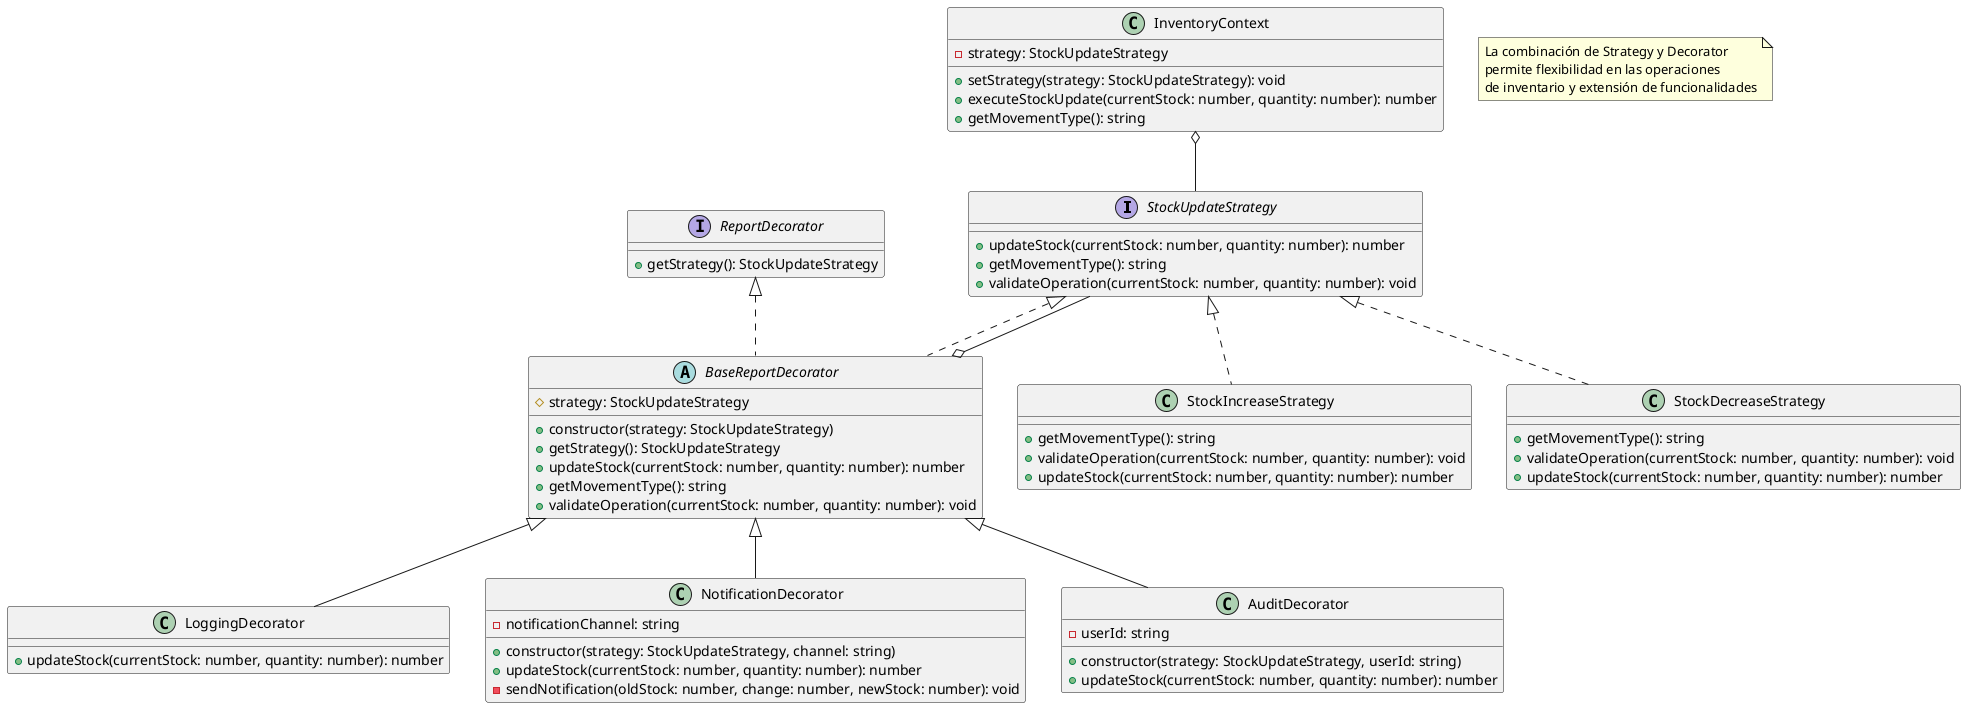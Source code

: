 @startuml Combined Implementation

' Strategy Pattern
interface StockUpdateStrategy {
  +updateStock(currentStock: number, quantity: number): number
  +getMovementType(): string
  +validateOperation(currentStock: number, quantity: number): void
}

class StockIncreaseStrategy {
  +getMovementType(): string
  +validateOperation(currentStock: number, quantity: number): void
  +updateStock(currentStock: number, quantity: number): number
}

class StockDecreaseStrategy {
  +getMovementType(): string
  +validateOperation(currentStock: number, quantity: number): void
  +updateStock(currentStock: number, quantity: number): number
}

class InventoryContext {
  -strategy: StockUpdateStrategy
  +setStrategy(strategy: StockUpdateStrategy): void
  +executeStockUpdate(currentStock: number, quantity: number): number
  +getMovementType(): string
}

' Decorator Pattern
interface ReportDecorator {
  +getStrategy(): StockUpdateStrategy
}

abstract class BaseReportDecorator {
  #strategy: StockUpdateStrategy
  +constructor(strategy: StockUpdateStrategy)
  +getStrategy(): StockUpdateStrategy
  +updateStock(currentStock: number, quantity: number): number
  +getMovementType(): string
  +validateOperation(currentStock: number, quantity: number): void
}

class LoggingDecorator {
  +updateStock(currentStock: number, quantity: number): number
}

class NotificationDecorator {
  -notificationChannel: string
  +constructor(strategy: StockUpdateStrategy, channel: string)
  +updateStock(currentStock: number, quantity: number): number
  -sendNotification(oldStock: number, change: number, newStock: number): void
}

class AuditDecorator {
  -userId: string
  +constructor(strategy: StockUpdateStrategy, userId: string)
  +updateStock(currentStock: number, quantity: number): number
}

' Relaciones
StockUpdateStrategy <|.. StockIncreaseStrategy
StockUpdateStrategy <|.. StockDecreaseStrategy
InventoryContext o-- StockUpdateStrategy

StockUpdateStrategy <|.. BaseReportDecorator
ReportDecorator <|.. BaseReportDecorator
BaseReportDecorator <|-- LoggingDecorator
BaseReportDecorator <|-- NotificationDecorator
BaseReportDecorator <|-- AuditDecorator
BaseReportDecorator o-- StockUpdateStrategy

note "La combinación de Strategy y Decorator\npermite flexibilidad en las operaciones\nde inventario y extensión de funcionalidades" as N1

@enduml